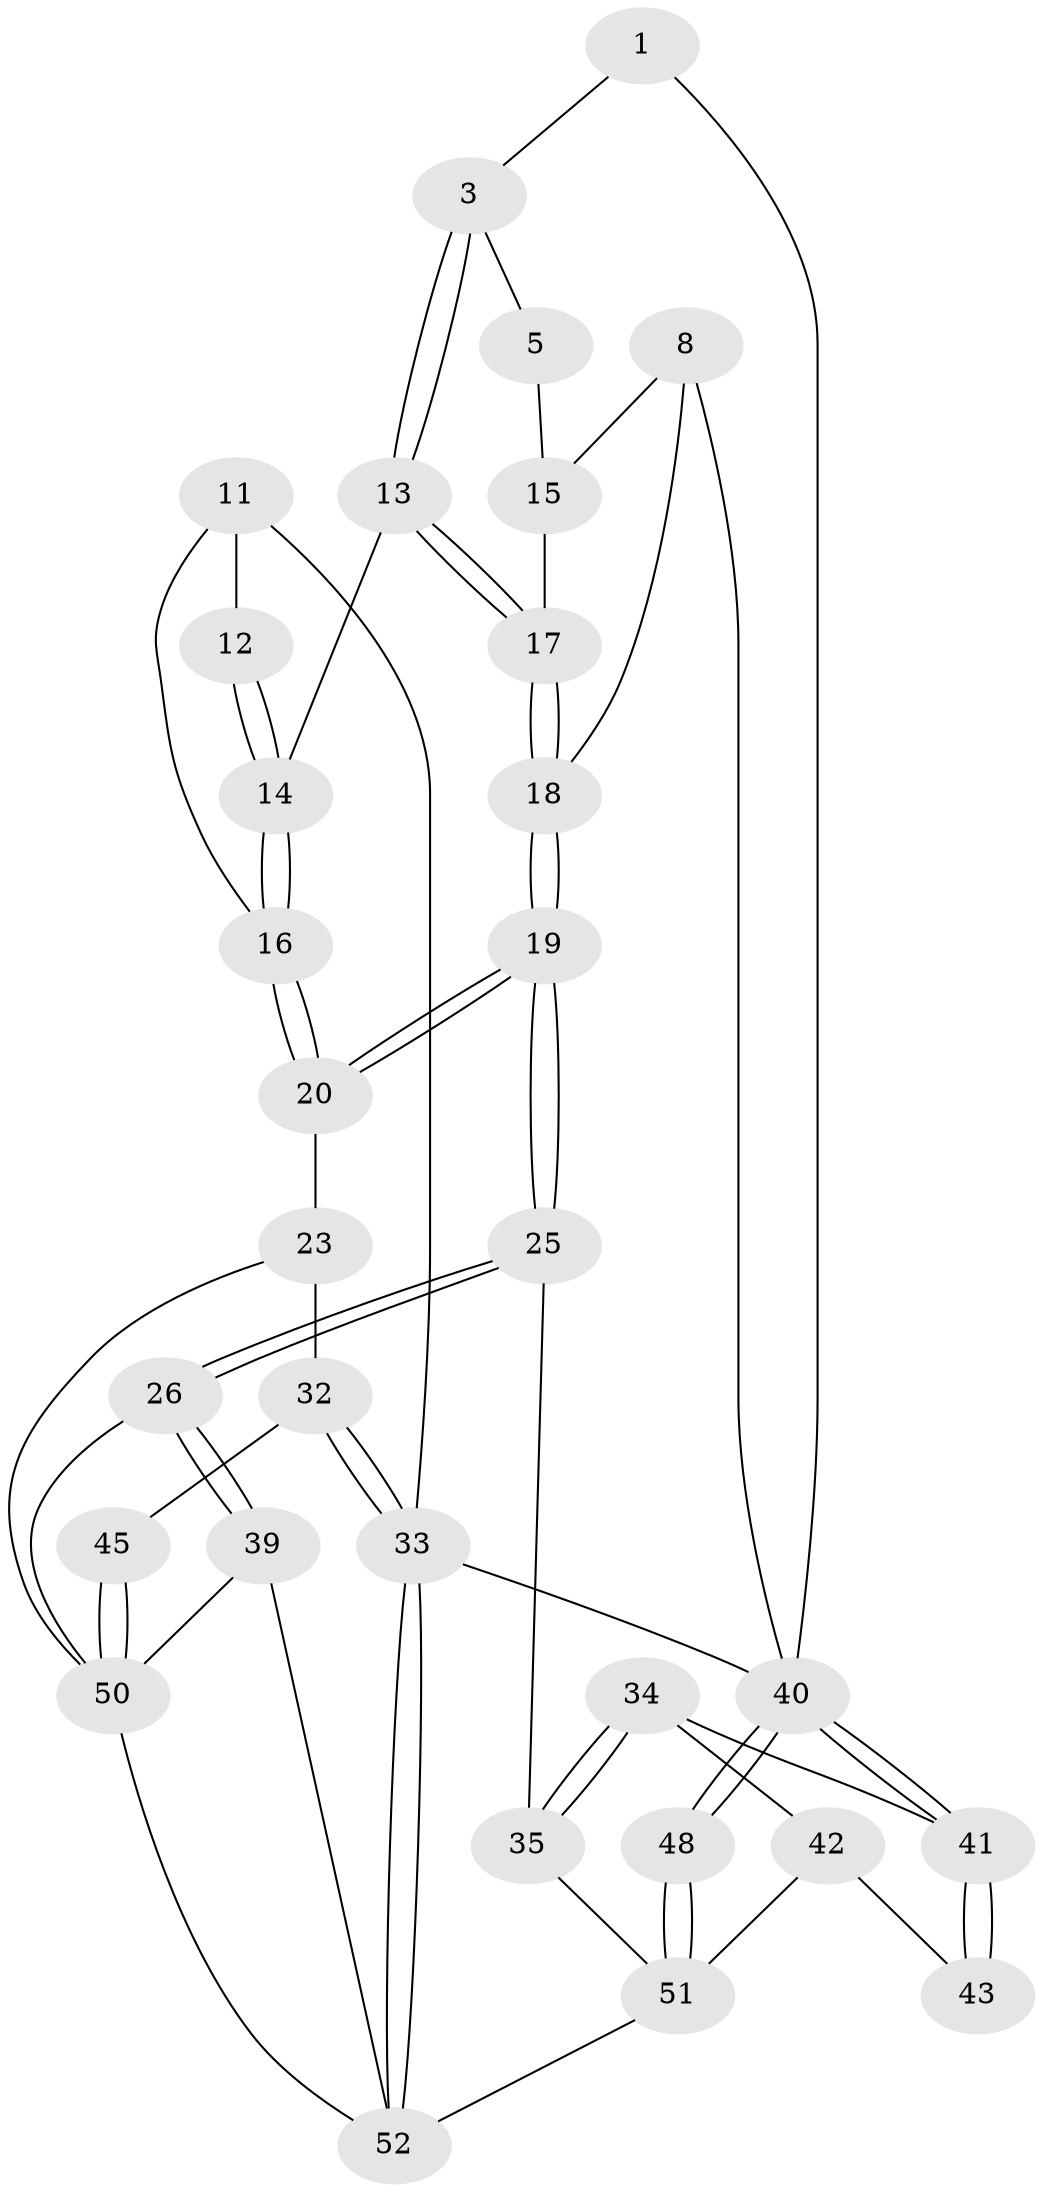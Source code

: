 // original degree distribution, {4: 0.25, 6: 0.21153846153846154, 3: 0.038461538461538464, 5: 0.5}
// Generated by graph-tools (version 1.1) at 2025/06/03/04/25 22:06:36]
// undirected, 31 vertices, 66 edges
graph export_dot {
graph [start="1"]
  node [color=gray90,style=filled];
  1 [pos="+0.7231430264417562+0"];
  3 [pos="+0.5445262878664855+0.15956040741737204",super="+2"];
  5 [pos="+0.699340818349536+0.06484813193520625",super="+4"];
  8 [pos="+1+0.2761263311773664"];
  11 [pos="+0.14401545687599548+0"];
  12 [pos="+0.46310540849315646+0"];
  13 [pos="+0.5386712768389597+0.2103223900257447"];
  14 [pos="+0.3690953458331534+0.2107340352480207"];
  15 [pos="+0.7266897596368752+0.18427931853895407",super="+9"];
  16 [pos="+0.2528026367918691+0.25065906646435604"];
  17 [pos="+0.5638893515218442+0.2587821850327832"];
  18 [pos="+0.5844278295920607+0.3936251311372452"];
  19 [pos="+0.5551527211571132+0.44922813713577414"];
  20 [pos="+0.22716826458851327+0.33216640611452375"];
  23 [pos="+0.14010905704191362+0.5406689560987621",super="+21"];
  25 [pos="+0.5570776333284485+0.4765297515886847"];
  26 [pos="+0.4808448158626465+0.5898424732832056"];
  32 [pos="+0+0.7314933515848092",super="+24+22"];
  33 [pos="+0+1",super="+10"];
  34 [pos="+0.7596041654039317+0.6465859428055033",super="+30"];
  35 [pos="+0.680632616886113+0.7215343002606391",super="+31"];
  39 [pos="+0.47871151978614085+0.6499252472084991"];
  40 [pos="+1+1",super="+6+7"];
  41 [pos="+1+1",super="+28+29"];
  42 [pos="+0.8516080200534738+0.6707344687751199"];
  43 [pos="+0.8699400018343344+0.6562044697158929"];
  45 [pos="+0.24430678500042335+0.8532353191876124"];
  48 [pos="+1+1"];
  50 [pos="+0.2649003743471829+0.8876482081800381",super="+46+44"];
  51 [pos="+0.592738765497838+1",super="+37+36+47"];
  52 [pos="+0.29399097018777187+1",super="+49"];
  1 -- 3;
  1 -- 40;
  3 -- 13;
  3 -- 13;
  3 -- 5;
  5 -- 15 [weight=2];
  8 -- 18;
  8 -- 15;
  8 -- 40;
  11 -- 12;
  11 -- 16;
  11 -- 33;
  12 -- 14;
  12 -- 14;
  13 -- 14;
  13 -- 17;
  13 -- 17;
  14 -- 16;
  14 -- 16;
  15 -- 17;
  16 -- 20;
  16 -- 20;
  17 -- 18;
  17 -- 18;
  18 -- 19;
  18 -- 19;
  19 -- 20;
  19 -- 20;
  19 -- 25;
  19 -- 25;
  20 -- 23;
  23 -- 32 [weight=2];
  23 -- 50;
  25 -- 26;
  25 -- 26;
  25 -- 35;
  26 -- 39;
  26 -- 39;
  26 -- 50;
  32 -- 33 [weight=2];
  32 -- 33;
  32 -- 45;
  33 -- 52;
  33 -- 52;
  33 -- 40 [weight=2];
  34 -- 35 [weight=2];
  34 -- 35;
  34 -- 42;
  34 -- 41;
  35 -- 51;
  39 -- 52;
  39 -- 50;
  40 -- 41 [weight=2];
  40 -- 41;
  40 -- 48;
  40 -- 48;
  41 -- 43 [weight=2];
  41 -- 43;
  42 -- 43;
  42 -- 51;
  45 -- 50 [weight=2];
  45 -- 50;
  48 -- 51 [weight=2];
  48 -- 51;
  50 -- 52;
  51 -- 52 [weight=2];
}
